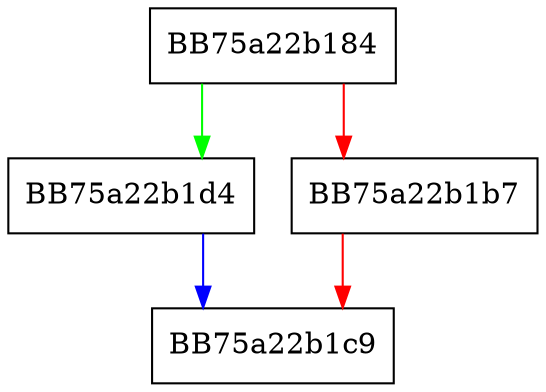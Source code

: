 digraph GetRef {
  node [shape="box"];
  graph [splines=ortho];
  BB75a22b184 -> BB75a22b1d4 [color="green"];
  BB75a22b184 -> BB75a22b1b7 [color="red"];
  BB75a22b1b7 -> BB75a22b1c9 [color="red"];
  BB75a22b1d4 -> BB75a22b1c9 [color="blue"];
}